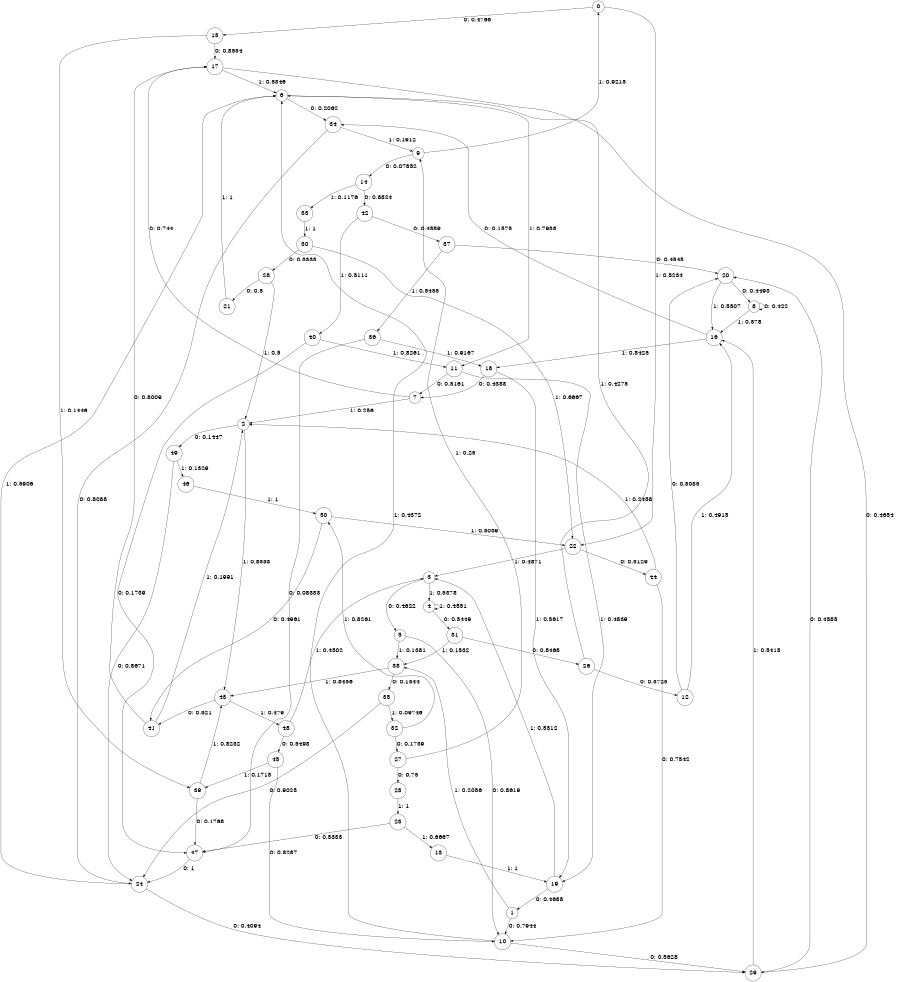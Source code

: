digraph "ch13randomL10" {
size = "6,8.5";
ratio = "fill";
node [shape = circle];
node [fontsize = 24];
edge [fontsize = 24];
0 -> 15 [label = "0: 0.4766   "];
0 -> 22 [label = "1: 0.5234   "];
1 -> 10 [label = "0: 0.7944   "];
1 -> 38 [label = "1: 0.2056   "];
2 -> 49 [label = "0: 0.1447   "];
2 -> 43 [label = "1: 0.8553   "];
3 -> 5 [label = "0: 0.4622   "];
3 -> 4 [label = "1: 0.5378   "];
4 -> 31 [label = "0: 0.5449   "];
4 -> 4 [label = "1: 0.4551   "];
5 -> 10 [label = "0: 0.8619   "];
5 -> 38 [label = "1: 0.1381   "];
6 -> 34 [label = "0: 0.2062   "];
6 -> 11 [label = "1: 0.7938   "];
7 -> 17 [label = "0: 0.744    "];
7 -> 2 [label = "1: 0.256    "];
8 -> 8 [label = "0: 0.422    "];
8 -> 16 [label = "1: 0.578    "];
9 -> 14 [label = "0: 0.07852  "];
9 -> 0 [label = "1: 0.9215   "];
10 -> 29 [label = "0: 0.5628   "];
10 -> 6 [label = "1: 0.4372   "];
11 -> 7 [label = "0: 0.5161   "];
11 -> 19 [label = "1: 0.4839   "];
12 -> 20 [label = "0: 0.5085   "];
12 -> 16 [label = "1: 0.4915   "];
13 -> 19 [label = "1: 1        "];
14 -> 42 [label = "0: 0.8824   "];
14 -> 33 [label = "1: 0.1176   "];
15 -> 17 [label = "0: 0.8554   "];
15 -> 39 [label = "1: 0.1446   "];
16 -> 34 [label = "0: 0.1575   "];
16 -> 18 [label = "1: 0.8425   "];
17 -> 29 [label = "0: 0.4654   "];
17 -> 6 [label = "1: 0.5346   "];
18 -> 7 [label = "0: 0.4383   "];
18 -> 19 [label = "1: 0.5617   "];
19 -> 1 [label = "0: 0.4688   "];
19 -> 3 [label = "1: 0.5312   "];
20 -> 8 [label = "0: 0.4493   "];
20 -> 16 [label = "1: 0.5507   "];
21 -> 6 [label = "1: 1        "];
22 -> 44 [label = "0: 0.5129   "];
22 -> 3 [label = "1: 0.4871   "];
23 -> 47 [label = "0: 0.3333   "];
23 -> 13 [label = "1: 0.6667   "];
24 -> 29 [label = "0: 0.4094   "];
24 -> 6 [label = "1: 0.5906   "];
25 -> 23 [label = "1: 1        "];
26 -> 12 [label = "0: 0.5725   "];
26 -> 6 [label = "1: 0.4275   "];
27 -> 25 [label = "0: 0.75     "];
27 -> 9 [label = "1: 0.25     "];
28 -> 21 [label = "0: 0.5      "];
28 -> 2 [label = "1: 0.5      "];
29 -> 20 [label = "0: 0.4585   "];
29 -> 16 [label = "1: 0.5415   "];
30 -> 28 [label = "0: 0.3333   "];
30 -> 22 [label = "1: 0.6667   "];
31 -> 26 [label = "0: 0.8468   "];
31 -> 38 [label = "1: 0.1532   "];
32 -> 27 [label = "0: 0.1739   "];
32 -> 50 [label = "1: 0.8261   "];
33 -> 30 [label = "1: 1        "];
34 -> 24 [label = "0: 0.8088   "];
34 -> 9 [label = "1: 0.1912   "];
35 -> 24 [label = "0: 0.9025   "];
35 -> 32 [label = "1: 0.09746  "];
36 -> 47 [label = "0: 0.08333  "];
36 -> 18 [label = "1: 0.9167   "];
37 -> 20 [label = "0: 0.4545   "];
37 -> 36 [label = "1: 0.5455   "];
38 -> 35 [label = "0: 0.1544   "];
38 -> 43 [label = "1: 0.8456   "];
39 -> 47 [label = "0: 0.1768   "];
39 -> 43 [label = "1: 0.8232   "];
40 -> 47 [label = "0: 0.1739   "];
40 -> 11 [label = "1: 0.8261   "];
41 -> 17 [label = "0: 0.8009   "];
41 -> 2 [label = "1: 0.1991   "];
42 -> 37 [label = "0: 0.4889   "];
42 -> 40 [label = "1: 0.5111   "];
43 -> 41 [label = "0: 0.521    "];
43 -> 48 [label = "1: 0.479    "];
44 -> 10 [label = "0: 0.7542   "];
44 -> 2 [label = "1: 0.2458   "];
45 -> 10 [label = "0: 0.8287   "];
45 -> 39 [label = "1: 0.1713   "];
46 -> 50 [label = "1: 1        "];
47 -> 24 [label = "0: 1        "];
48 -> 45 [label = "0: 0.5498   "];
48 -> 3 [label = "1: 0.4502   "];
49 -> 24 [label = "0: 0.8671   "];
49 -> 46 [label = "1: 0.1329   "];
50 -> 41 [label = "0: 0.4961   "];
50 -> 22 [label = "1: 0.5039   "];
}